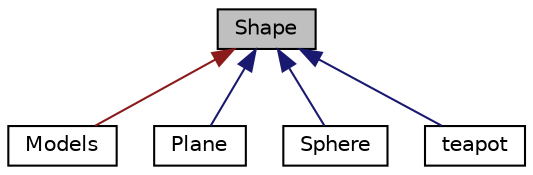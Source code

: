 digraph "Shape"
{
  edge [fontname="Helvetica",fontsize="10",labelfontname="Helvetica",labelfontsize="10"];
  node [fontname="Helvetica",fontsize="10",shape=record];
  Node0 [label="Shape",height=0.2,width=0.4,color="black", fillcolor="grey75", style="filled", fontcolor="black"];
  Node0 -> Node1 [dir="back",color="firebrick4",fontsize="10",style="solid"];
  Node1 [label="Models",height=0.2,width=0.4,color="black", fillcolor="white", style="filled",URL="$class_models.html",tooltip="The Models class is simply a class for easy construction of a few 3-D mathematical objects..."];
  Node0 -> Node2 [dir="back",color="midnightblue",fontsize="10",style="solid"];
  Node2 [label="Plane",height=0.2,width=0.4,color="black", fillcolor="white", style="filled",URL="$class_plane.html",tooltip="The Plane class creates a plane [-1, 1] X [-1, 1] with four vertices, each with normals, colors and texture coordinates. "];
  Node0 -> Node3 [dir="back",color="midnightblue",fontsize="10",style="solid"];
  Node3 [label="Sphere",height=0.2,width=0.4,color="black", fillcolor="white", style="filled",URL="$class_sphere.html",tooltip="The Sphere class creates a sphere of radius 1, centered at the origin, with normals, colors, and texture coordinates. "];
  Node0 -> Node4 [dir="back",color="midnightblue",fontsize="10",style="solid"];
  Node4 [label="teapot",height=0.2,width=0.4,color="black", fillcolor="white", style="filled",URL="$classteapot.html",tooltip="The teapot class creates a Utah Teapot model and has methods for loading the model to the graphics ca..."];
}
